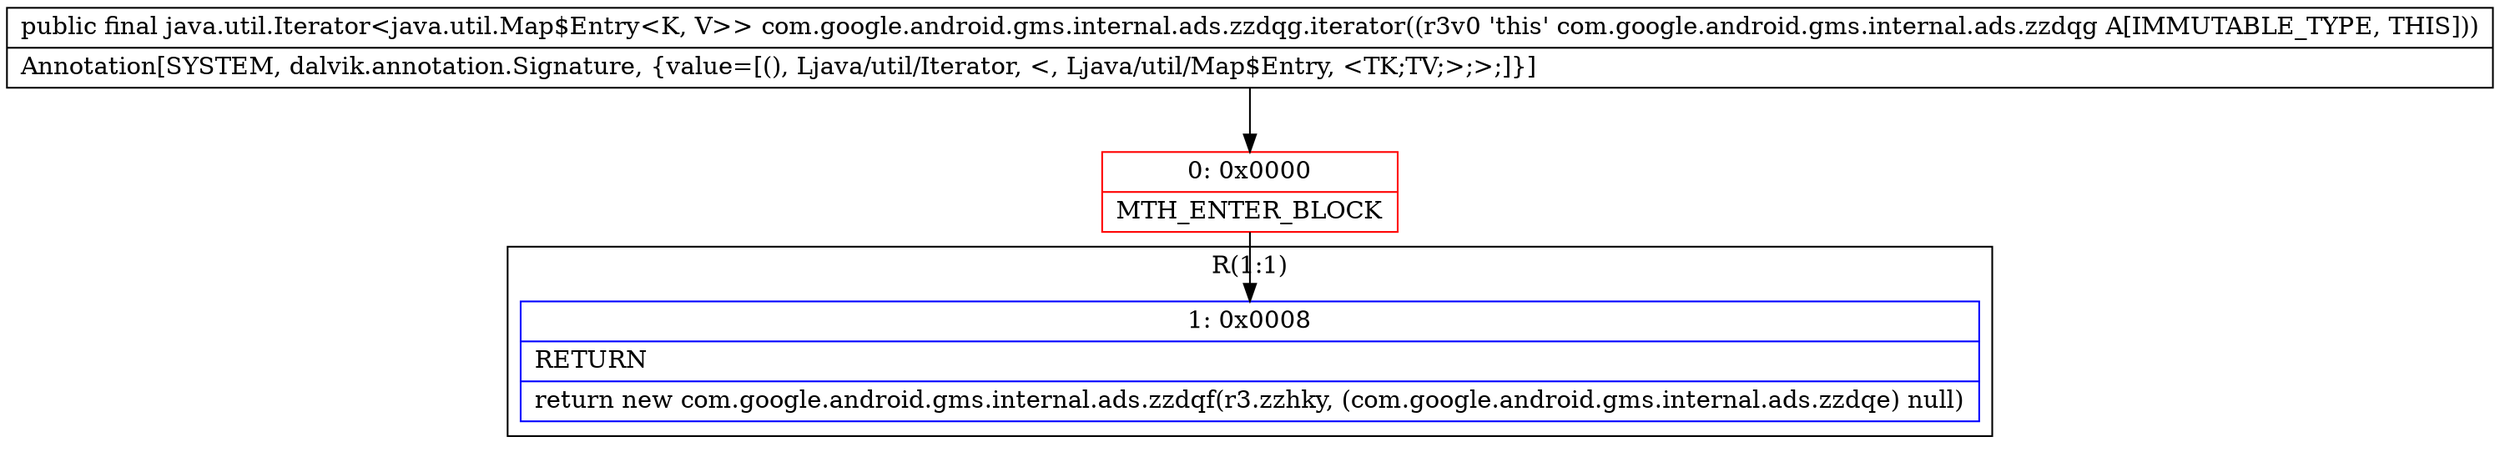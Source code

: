 digraph "CFG forcom.google.android.gms.internal.ads.zzdqg.iterator()Ljava\/util\/Iterator;" {
subgraph cluster_Region_1039900682 {
label = "R(1:1)";
node [shape=record,color=blue];
Node_1 [shape=record,label="{1\:\ 0x0008|RETURN\l|return new com.google.android.gms.internal.ads.zzdqf(r3.zzhky, (com.google.android.gms.internal.ads.zzdqe) null)\l}"];
}
Node_0 [shape=record,color=red,label="{0\:\ 0x0000|MTH_ENTER_BLOCK\l}"];
MethodNode[shape=record,label="{public final java.util.Iterator\<java.util.Map$Entry\<K, V\>\> com.google.android.gms.internal.ads.zzdqg.iterator((r3v0 'this' com.google.android.gms.internal.ads.zzdqg A[IMMUTABLE_TYPE, THIS]))  | Annotation[SYSTEM, dalvik.annotation.Signature, \{value=[(), Ljava\/util\/Iterator, \<, Ljava\/util\/Map$Entry, \<TK;TV;\>;\>;]\}]\l}"];
MethodNode -> Node_0;
Node_0 -> Node_1;
}

